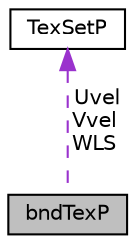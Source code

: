 digraph "bndTexP"
{
 // LATEX_PDF_SIZE
  bgcolor="transparent";
  edge [fontname="Helvetica",fontsize="10",labelfontname="Helvetica",labelfontsize="10"];
  node [fontname="Helvetica",fontsize="10",shape=record];
  Node1 [label="bndTexP",height=0.2,width=0.4,color="black", fillcolor="grey75", style="filled", fontcolor="black",tooltip=" "];
  Node2 -> Node1 [dir="back",color="darkorchid3",fontsize="10",style="dashed",label=" Uvel\nVvel\nWLS" ];
  Node2 [label="TexSetP",height=0.2,width=0.4,color="black",URL="$structTexSetP.html",tooltip=" "];
}
